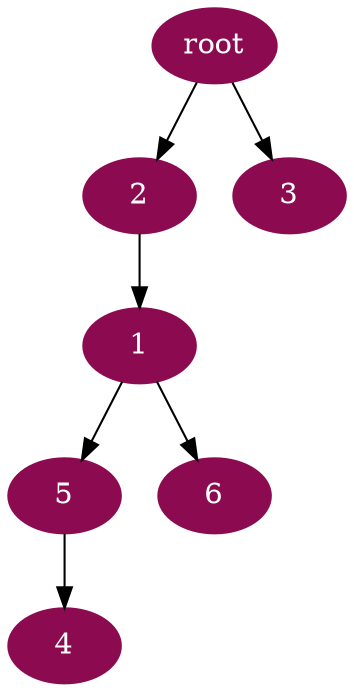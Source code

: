 digraph G {
node [color=deeppink4, style=filled, fontcolor=white];
2 -> 1;
"root" -> 2;
"root" -> 3;
5 -> 4;
1 -> 5;
1 -> 6;
}
